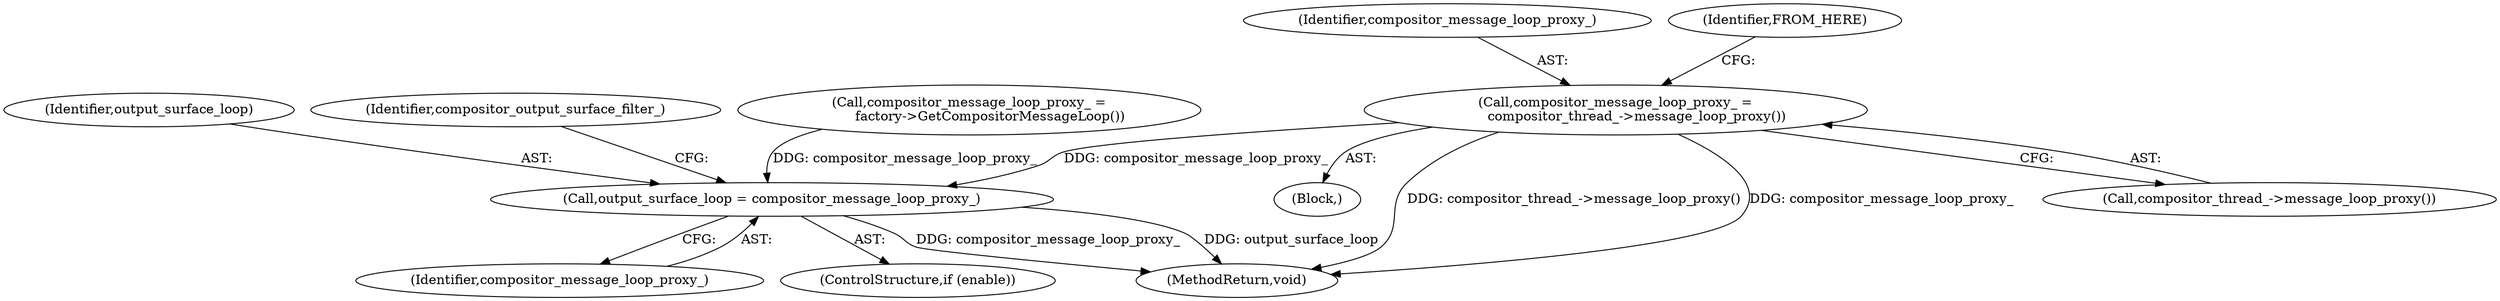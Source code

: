 digraph "0_Chrome_1810bb5cec9026c64fc34fbbb8fafd01263241d2@API" {
"1000153" [label="(Call,compositor_message_loop_proxy_ =\n          compositor_thread_->message_loop_proxy())"];
"1000200" [label="(Call,output_surface_loop = compositor_message_loop_proxy_)"];
"1000153" [label="(Call,compositor_message_loop_proxy_ =\n          compositor_thread_->message_loop_proxy())"];
"1000200" [label="(Call,output_surface_loop = compositor_message_loop_proxy_)"];
"1000155" [label="(Call,compositor_thread_->message_loop_proxy())"];
"1000201" [label="(Identifier,output_surface_loop)"];
"1000154" [label="(Identifier,compositor_message_loop_proxy_)"];
"1000208" [label="(Identifier,compositor_output_surface_filter_)"];
"1000146" [label="(Block,)"];
"1000198" [label="(ControlStructure,if (enable))"];
"1000261" [label="(MethodReturn,void)"];
"1000140" [label="(Call,compositor_message_loop_proxy_ =\n          factory->GetCompositorMessageLoop())"];
"1000202" [label="(Identifier,compositor_message_loop_proxy_)"];
"1000157" [label="(Identifier,FROM_HERE)"];
"1000153" -> "1000146"  [label="AST: "];
"1000153" -> "1000155"  [label="CFG: "];
"1000154" -> "1000153"  [label="AST: "];
"1000155" -> "1000153"  [label="AST: "];
"1000157" -> "1000153"  [label="CFG: "];
"1000153" -> "1000261"  [label="DDG: compositor_thread_->message_loop_proxy()"];
"1000153" -> "1000261"  [label="DDG: compositor_message_loop_proxy_"];
"1000153" -> "1000200"  [label="DDG: compositor_message_loop_proxy_"];
"1000200" -> "1000198"  [label="AST: "];
"1000200" -> "1000202"  [label="CFG: "];
"1000201" -> "1000200"  [label="AST: "];
"1000202" -> "1000200"  [label="AST: "];
"1000208" -> "1000200"  [label="CFG: "];
"1000200" -> "1000261"  [label="DDG: output_surface_loop"];
"1000200" -> "1000261"  [label="DDG: compositor_message_loop_proxy_"];
"1000140" -> "1000200"  [label="DDG: compositor_message_loop_proxy_"];
}
